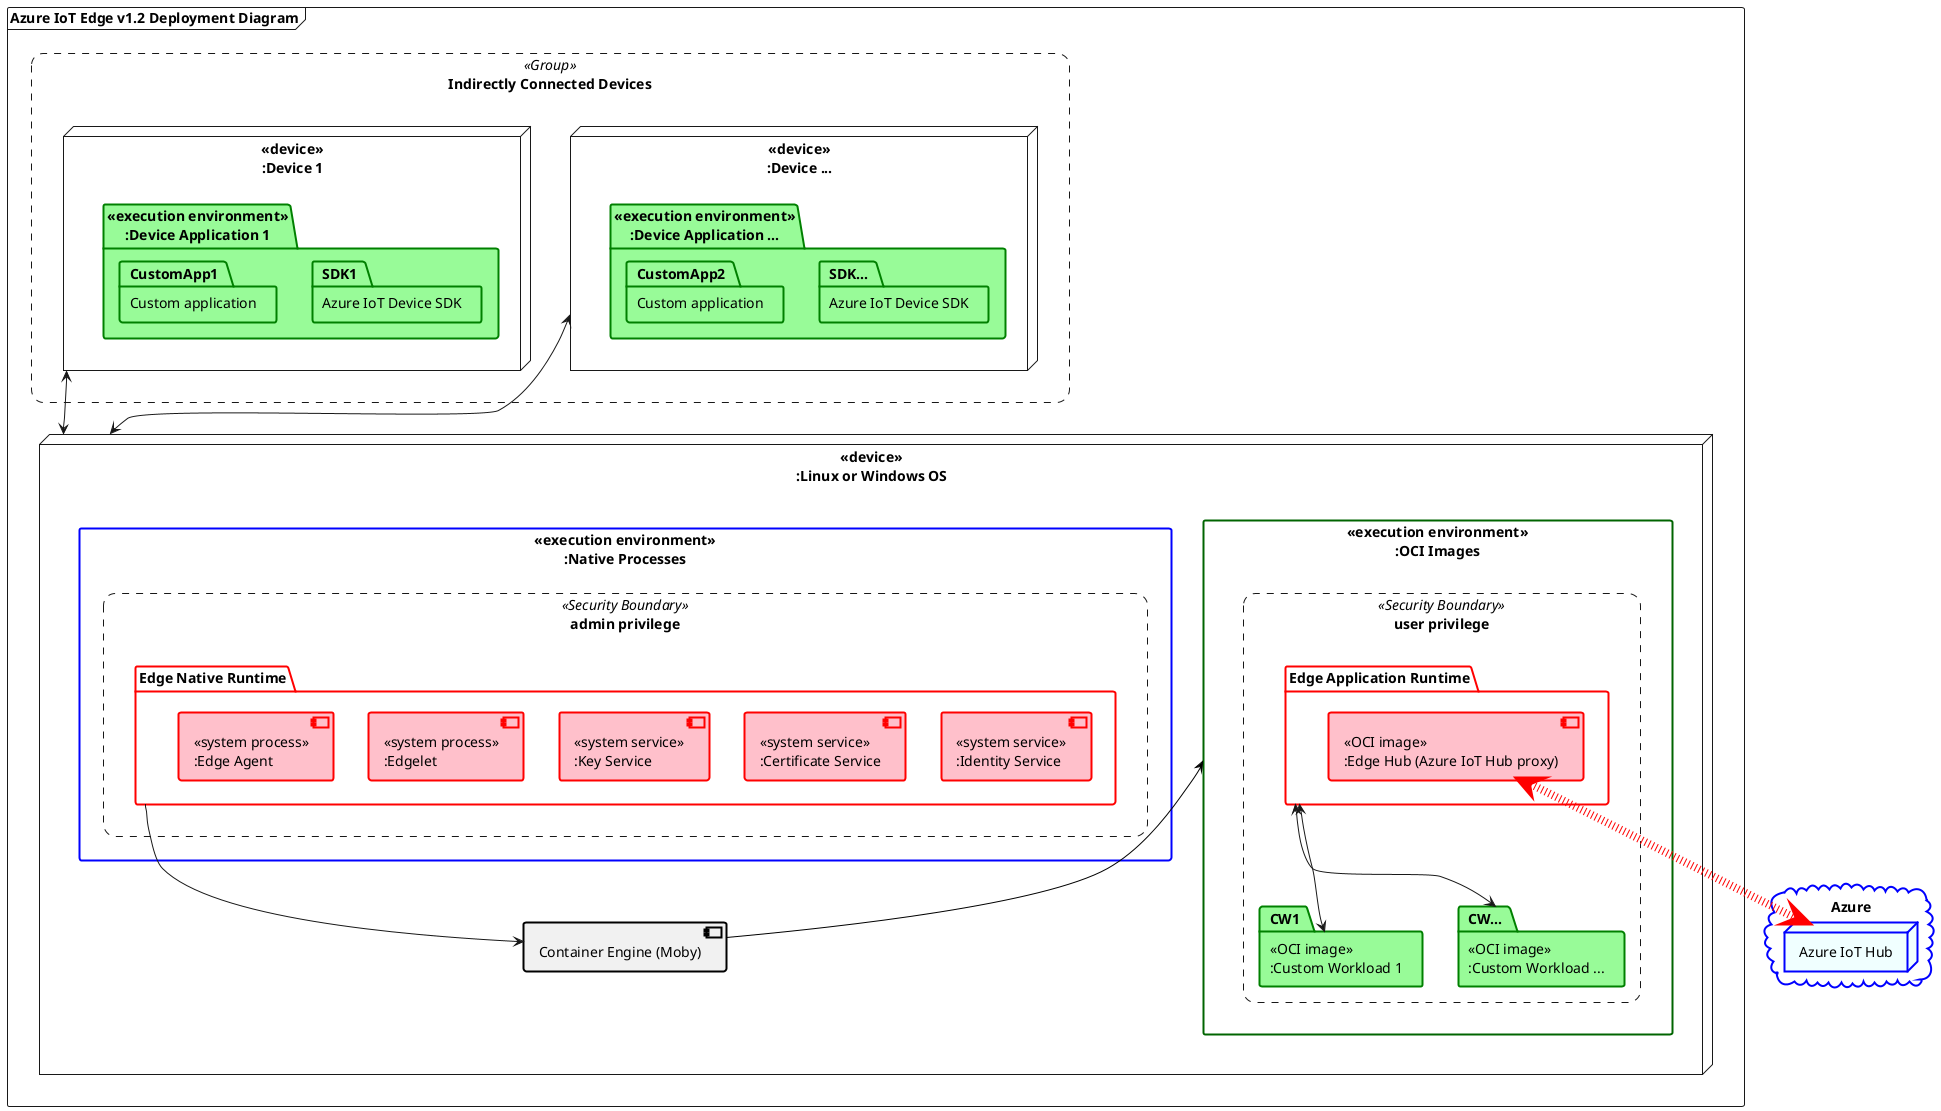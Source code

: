 @startuml

skinparam rectangle {
    roundCorner<<Security Boundary>> 25
	LineThickness<<Security Boundary>> 1
	LineColor<<Security Boundary>> black
	
    roundCorner<<Group>> 25
	LineThickness<<Group>> 1
	LineColor<<Group>> blue
}

' title Azure IoT Edge runtime deployment diagram


'
' Cloud
'
cloud Azure #line:blue;line.bold;text:black { 
	node "Azure IoT Hub" as IoTHub #azure;line:blue;line.bold;text:black {
	}
}


'
' Edge runtime
'
frame "Azure IoT Edge v1.2 Deployment Diagram" {
	node "<<device>>\n:Linux or Windows OS" as host {
		rectangle "<<execution environment>>\n:OCI Images" as OCI #line:darkgreen;line.bold;text:black { 
			rectangle "[user privilege]" <<Security Boundary>> #line.dashed {
				package "<<OCI image>>\n:Custom Workload 1" as CW1 #palegreen;line:green;line.bold;text:black
				package "<<OCI image>>\n:Custom Workload ..." as CW... #palegreen;line:green;line.bold;text:black
		
				package "Edge Application Runtime" as ApplicationRuntime #line:red;line.bold;text:black {
					component "<<OCI image>>\n:Edge Hub (Azure IoT Hub proxy)" as EdgeHub #pink;line:red;line.bold;text:black {  
					}
				}
			}
		}
		
		rectangle "<<execution environment>>\n:Native Processes" #line:blue;line.bold;text:black { 
			rectangle "[admin privilege]" <<Security Boundary>> #line.dashed  {
				package "Edge Native Runtime" as NativeRuntime #line:red;line.bold;text:black {
					component "<<system service>>\n:Identity Service" as IS #pink;line:red;line.bold;text:black { 
					}  
					component "<<system service>>\n:Certificate Service" as CS #pink;line:red;line.bold;text:black { 
					}  
					component "<<system service>>\n:Key Service" as KS #pink;line:red;line.bold;text:black { 
					}  
					component "<<system process>>\n:Edgelet" as EdgeD #pink;line:red;line.bold;text:black { 
					}
					component "<<system process>>\n:Edge Agent" as EdgeAgent #pink;line:red;line.bold;text:black { 
					}
				}
			}
		}
		
		component "Container Engine (Moby)" as ContainerEngine #line:black;line.bold;text:black {
		}
	}

	'
	' Indirectly connected devices
	'

	rectangle "Indirectly Connected Devices" as Devices <<Group>> #line.dashed {
		node "<<device>>\n:Device ..." as Device... {
			package "<<execution environment>>\n:Device Application ..." #palegreen;line:green;line.bold;text:black {
				package "Azure IoT Device SDK" as SDK... #palegreen;line:green;line.bold;text:black {
				}
				package "Custom application" as CustomApp2 #palegreen;line:green;line.bold;text:black {
				}
			}
		}
		node "<<device>>\n:Device 1" as Device1 {
			package "<<execution environment>>\n:Device Application 1" #palegreen;line:green;line.bold;text:black {
				package "Azure IoT Device SDK" as SDK1 #palegreen;line:green;line.bold;text:black {
				}
				package "Custom application" as CustomApp1 #palegreen;line:green;line.bold;text:black {
				}
			}
		}
	}
}


'
' Connections
'

EdgeHub <.[#red,dotted,thickness=8]do.> IoTHub

Device1 <--> host
Device... <--> host

CW1 <-up-> ApplicationRuntime
CW... <-up-> ApplicationRuntime

NativeRuntime -do-> ContainerEngine

ContainerEngine -[#black]up-> OCI 

@enduml

